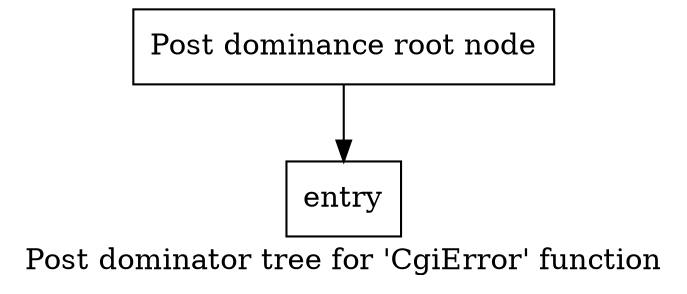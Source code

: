 digraph "Post dominator tree for 'CgiError' function" {
	label="Post dominator tree for 'CgiError' function";

	Node0xda40a0 [shape=record,label="{Post dominance root node}"];
	Node0xda40a0 -> Node0xd6e8e0;
	Node0xd6e8e0 [shape=record,label="{entry}"];
}
